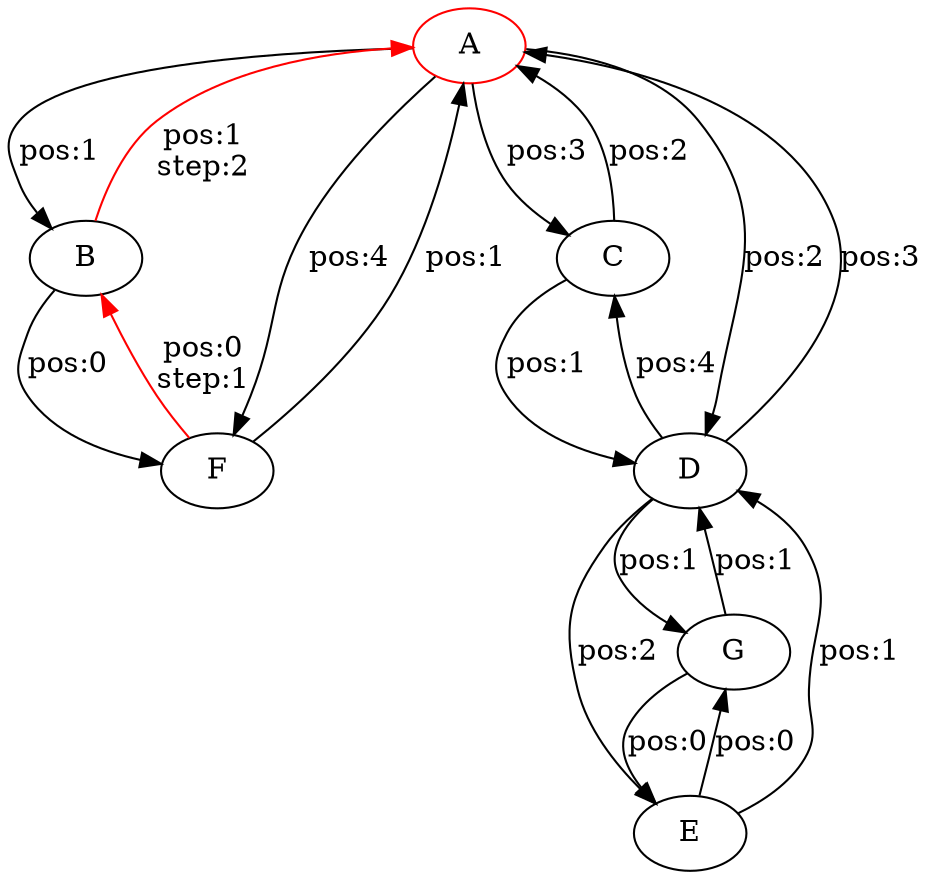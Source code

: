 digraph {
	A [label="A",color="red"];
	B [label="B"];
	C [label="C"];
	D [label="D"];
	E [label="E"];
	F [label="F"];
	G [label="G"];

	B -> A [label="pos:1\nstep:2\n",color=red];
	A -> C [label="pos:3\n"];
	C -> D [label="pos:1\n"];
	A -> D [label="pos:2\n"];
	A -> F [label="pos:4\n"];
	E -> D [label="pos:1\n"];
	G -> D [label="pos:1\n"];
	A -> B [label="pos:1\n"];
	C -> A [label="pos:2\n"];
	D -> C [label="pos:4\n"];
	D -> A [label="pos:3\n"];
	F -> A [label="pos:1\n"];
	D -> E [label="pos:2\n"];
	D -> G [label="pos:1\n"];
	B -> F [label="pos:0\n"];
	F -> B [label="pos:0\nstep:1\n",color=red];
	G -> E [label="pos:0\n"];
	E -> G [label="pos:0\n"];
}
